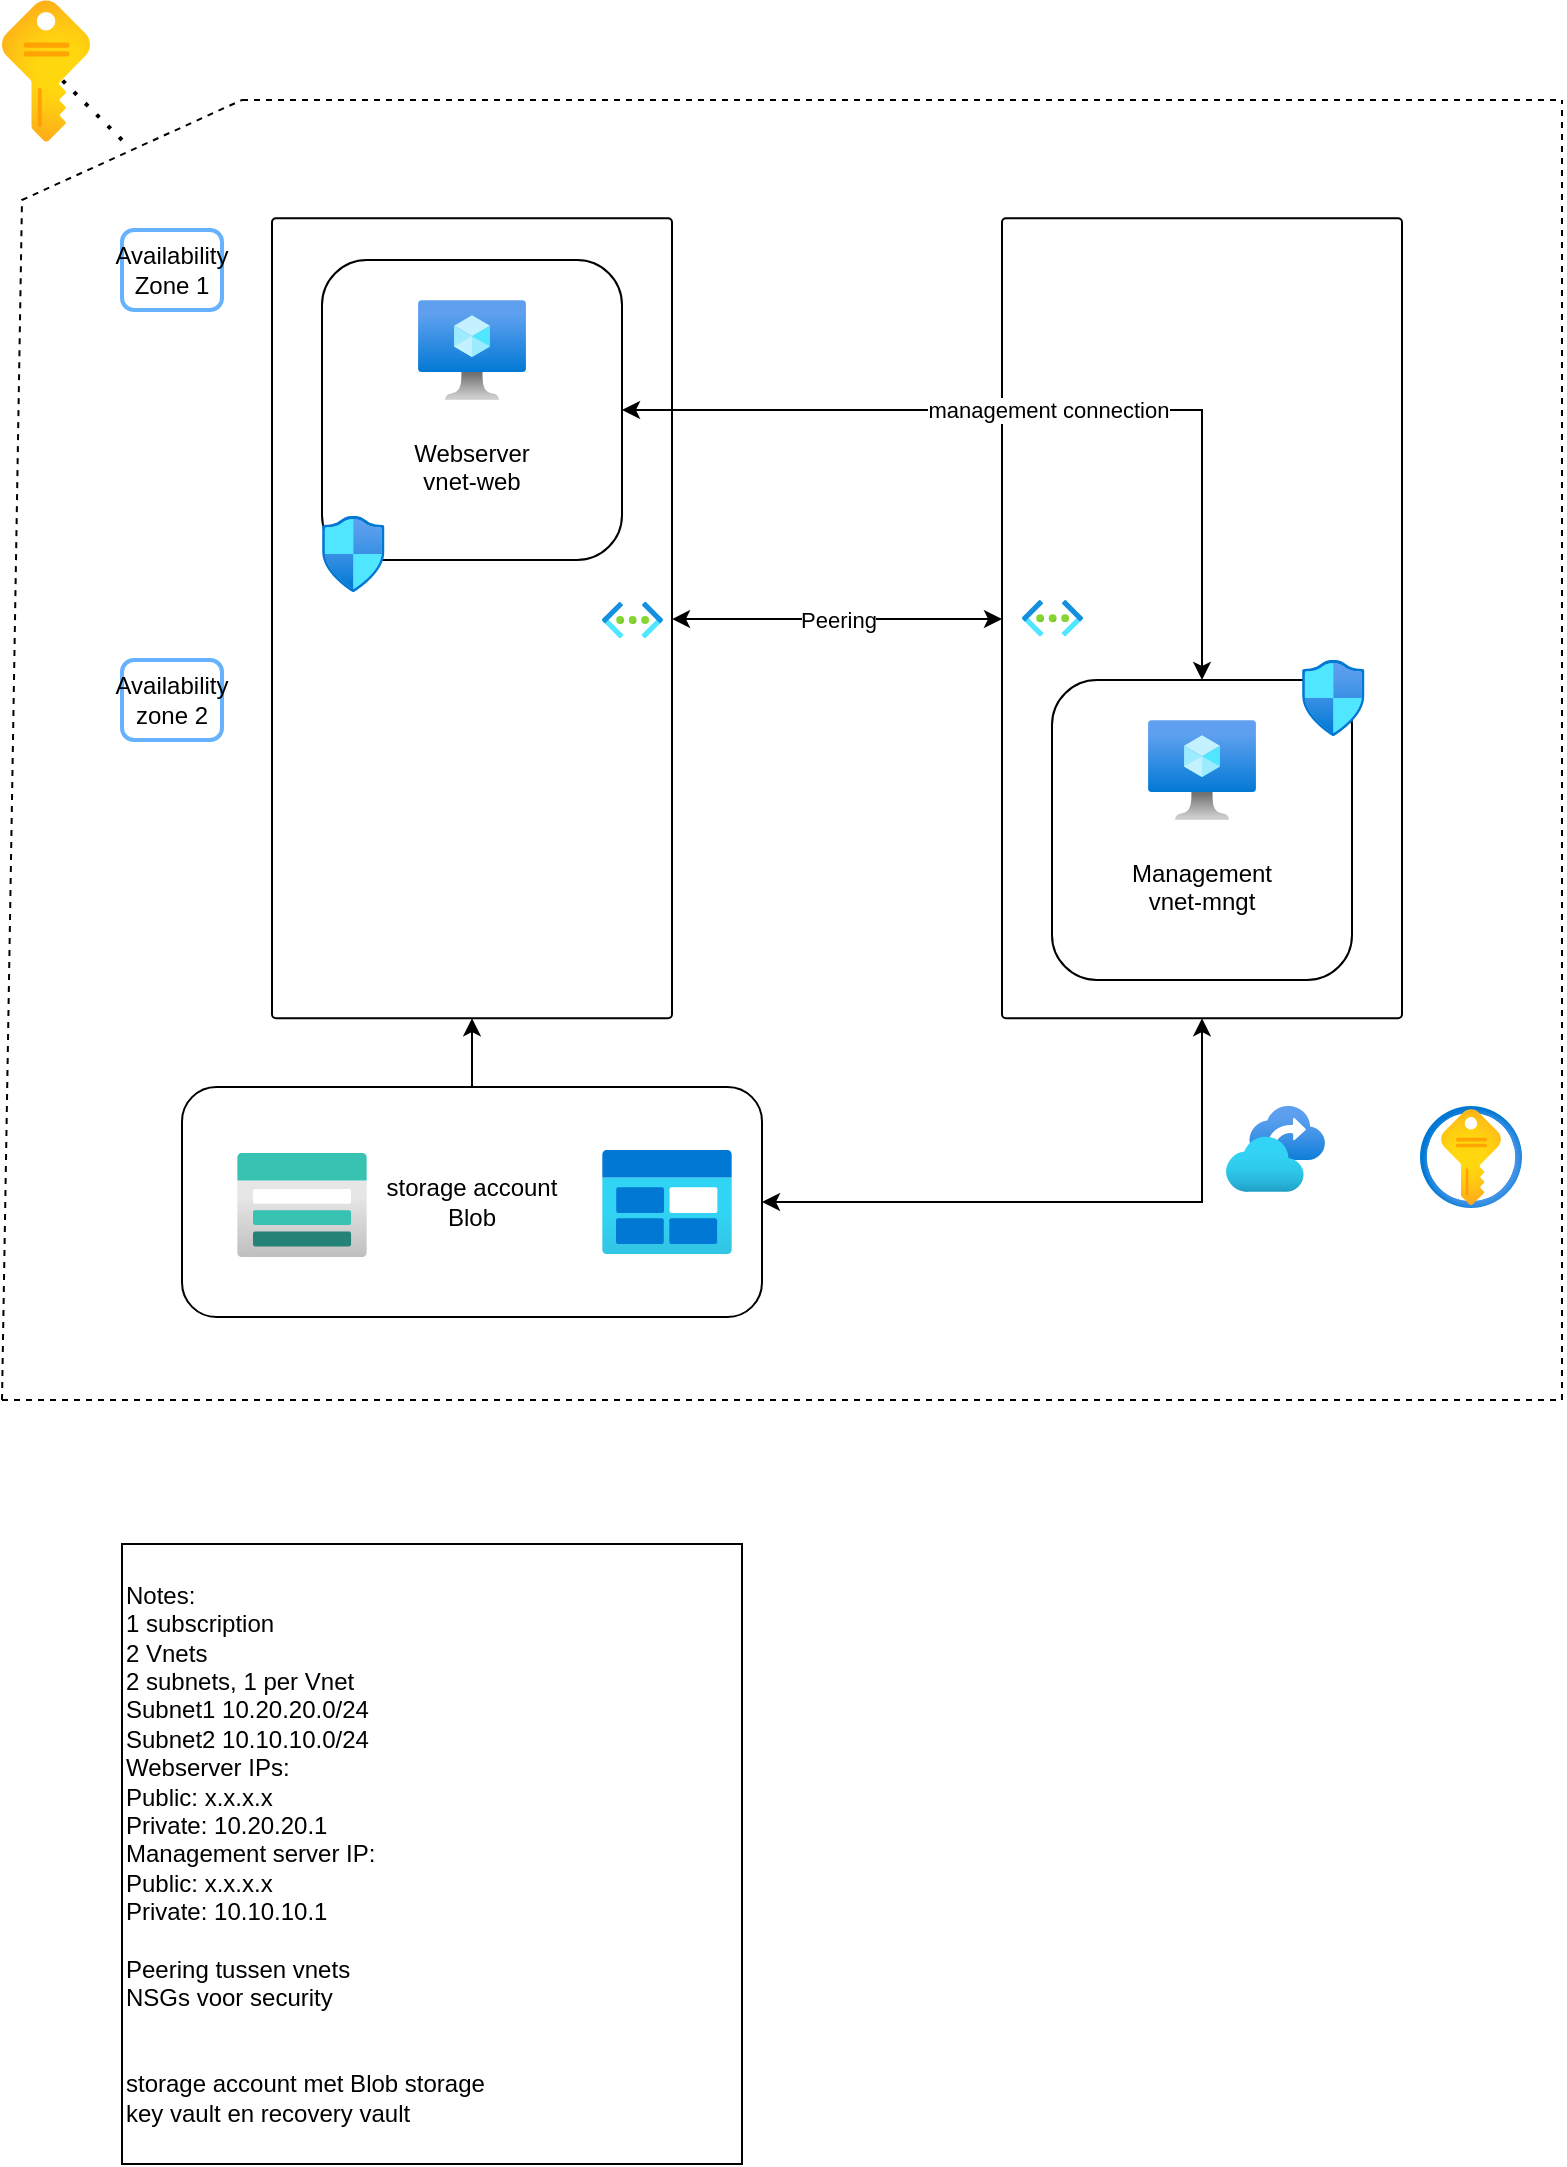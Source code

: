 <mxfile version="21.6.8" type="device">
  <diagram name="Pagina-1" id="UoyJ0l-6ss4mj00balDl">
    <mxGraphModel dx="1562" dy="822" grid="1" gridSize="10" guides="1" tooltips="1" connect="1" arrows="1" fold="1" page="1" pageScale="1" pageWidth="827" pageHeight="1169" math="0" shadow="0">
      <root>
        <mxCell id="0" />
        <mxCell id="1" parent="0" />
        <mxCell id="KK85A-Czj-PDCO1rTAJK-1" value="" style="endArrow=none;dashed=1;html=1;rounded=0;" edge="1" parent="1">
          <mxGeometry width="50" height="50" relative="1" as="geometry">
            <mxPoint x="20" y="710" as="sourcePoint" />
            <mxPoint x="140" y="60" as="targetPoint" />
            <Array as="points">
              <mxPoint x="30" y="110" />
            </Array>
          </mxGeometry>
        </mxCell>
        <mxCell id="KK85A-Czj-PDCO1rTAJK-2" value="" style="endArrow=none;dashed=1;html=1;rounded=0;" edge="1" parent="1">
          <mxGeometry width="50" height="50" relative="1" as="geometry">
            <mxPoint x="20" y="710" as="sourcePoint" />
            <mxPoint x="800" y="60" as="targetPoint" />
            <Array as="points">
              <mxPoint x="800" y="710" />
            </Array>
          </mxGeometry>
        </mxCell>
        <mxCell id="KK85A-Czj-PDCO1rTAJK-3" value="" style="endArrow=none;dashed=1;html=1;rounded=0;" edge="1" parent="1">
          <mxGeometry width="50" height="50" relative="1" as="geometry">
            <mxPoint x="140" y="60" as="sourcePoint" />
            <mxPoint x="800" y="60" as="targetPoint" />
            <Array as="points">
              <mxPoint x="380" y="60" />
            </Array>
          </mxGeometry>
        </mxCell>
        <mxCell id="KK85A-Czj-PDCO1rTAJK-6" value="Vnet1" style="rounded=1;whiteSpace=wrap;html=1;fillColor=#FFFFFF;strokeColor=#000000;gradientColor=none;arcSize=1;fontColor=#FFFFFF;" vertex="1" parent="1">
          <mxGeometry x="155" y="119.11" width="200" height="400" as="geometry" />
        </mxCell>
        <mxCell id="KK85A-Czj-PDCO1rTAJK-10" value="Peering" style="edgeStyle=orthogonalEdgeStyle;rounded=0;orthogonalLoop=1;jettySize=auto;html=1;exitX=0;exitY=0.5;exitDx=0;exitDy=0;entryX=1;entryY=0.5;entryDx=0;entryDy=0;endArrow=classic;endFill=1;startArrow=classic;startFill=1;strokeColor=#000000;" edge="1" parent="1">
          <mxGeometry relative="1" as="geometry">
            <mxPoint x="520" y="319.51" as="sourcePoint" />
            <mxPoint x="355" y="319.51" as="targetPoint" />
            <Array as="points">
              <mxPoint x="412.25" y="319.51" />
              <mxPoint x="412.25" y="319.51" />
            </Array>
          </mxGeometry>
        </mxCell>
        <mxCell id="KK85A-Czj-PDCO1rTAJK-7" value="Vnet2" style="rounded=1;whiteSpace=wrap;html=1;fillColor=#FFFFFF;arcSize=1;fontColor=#FFFFFF;" vertex="1" parent="1">
          <mxGeometry x="520" y="119.11" width="200" height="400" as="geometry" />
        </mxCell>
        <mxCell id="KK85A-Czj-PDCO1rTAJK-34" value="" style="edgeStyle=orthogonalEdgeStyle;rounded=0;orthogonalLoop=1;jettySize=auto;html=1;" edge="1" parent="1" source="KK85A-Czj-PDCO1rTAJK-8" target="KK85A-Czj-PDCO1rTAJK-6">
          <mxGeometry relative="1" as="geometry" />
        </mxCell>
        <mxCell id="KK85A-Czj-PDCO1rTAJK-35" style="edgeStyle=orthogonalEdgeStyle;rounded=0;orthogonalLoop=1;jettySize=auto;html=1;entryX=0.5;entryY=1;entryDx=0;entryDy=0;startArrow=classic;startFill=1;" edge="1" parent="1" source="KK85A-Czj-PDCO1rTAJK-8" target="KK85A-Czj-PDCO1rTAJK-7">
          <mxGeometry relative="1" as="geometry" />
        </mxCell>
        <mxCell id="KK85A-Czj-PDCO1rTAJK-8" value="storage account&lt;br&gt;Blob" style="rounded=1;whiteSpace=wrap;html=1;" vertex="1" parent="1">
          <mxGeometry x="110" y="553.5" width="290" height="115" as="geometry" />
        </mxCell>
        <mxCell id="KK85A-Czj-PDCO1rTAJK-30" value="management connection" style="edgeStyle=orthogonalEdgeStyle;rounded=0;orthogonalLoop=1;jettySize=auto;html=1;startArrow=classic;startFill=1;" edge="1" parent="1" source="KK85A-Czj-PDCO1rTAJK-13" target="KK85A-Czj-PDCO1rTAJK-14">
          <mxGeometry relative="1" as="geometry" />
        </mxCell>
        <mxCell id="KK85A-Czj-PDCO1rTAJK-13" value="&lt;br&gt;&lt;br&gt;&lt;br&gt;&lt;br&gt;Webserver&lt;br&gt;vnet-web" style="rounded=1;whiteSpace=wrap;html=1;" vertex="1" parent="1">
          <mxGeometry x="180" y="140" width="150" height="150" as="geometry" />
        </mxCell>
        <mxCell id="KK85A-Czj-PDCO1rTAJK-14" value="&lt;br&gt;&lt;br&gt;&lt;br&gt;&lt;br&gt;Management&lt;br&gt;vnet-mngt" style="rounded=1;whiteSpace=wrap;html=1;" vertex="1" parent="1">
          <mxGeometry x="545" y="350" width="150" height="150" as="geometry" />
        </mxCell>
        <mxCell id="KK85A-Czj-PDCO1rTAJK-15" value="Notes:&lt;br&gt;1 subscription&lt;br&gt;2 Vnets&lt;br&gt;2 subnets, 1 per Vnet&lt;br&gt;Subnet1 10.20.20.0/24&amp;nbsp;&lt;br&gt;Subnet2 10.10.10.0/24&amp;nbsp;&lt;br&gt;Webserver IPs:&lt;br&gt;Public: x.x.x.x&amp;nbsp;&lt;br&gt;Private: 10.20.20.1&lt;br&gt;Management server IP:&lt;br&gt;Public: x.x.x.x&lt;br&gt;Private: 10.10.10.1&lt;br&gt;&lt;br&gt;Peering tussen vnets&lt;br&gt;NSGs voor security&lt;br&gt;&lt;br&gt;&lt;br&gt;storage account met Blob storage&lt;br&gt;key vault en recovery vault&lt;br&gt;" style="whiteSpace=wrap;html=1;aspect=fixed;align=left;" vertex="1" parent="1">
          <mxGeometry x="80" y="782" width="310" height="310" as="geometry" />
        </mxCell>
        <mxCell id="KK85A-Czj-PDCO1rTAJK-18" value="" style="image;aspect=fixed;html=1;points=[];align=center;fontSize=12;image=img/lib/azure2/compute/Virtual_Machine.svg;" vertex="1" parent="1">
          <mxGeometry x="593.05" y="370" width="53.91" height="50" as="geometry" />
        </mxCell>
        <mxCell id="KK85A-Czj-PDCO1rTAJK-19" value="Availability Zone 1" style="rounded=1;whiteSpace=wrap;html=1;fillColor=none;strokeColor=#66B2FF;strokeWidth=2;collapsible=1;" vertex="1" collapsed="1" parent="1">
          <mxGeometry x="80" y="125" width="50" height="40" as="geometry">
            <mxRectangle x="80" y="125" width="700" height="180" as="alternateBounds" />
          </mxGeometry>
        </mxCell>
        <mxCell id="KK85A-Czj-PDCO1rTAJK-20" value="Availability zone 2" style="rounded=1;whiteSpace=wrap;html=1;fillColor=none;strokeColor=#66B2FF;strokeWidth=2;backgroundOutline=0;collapsible=1;" vertex="1" collapsed="1" parent="1">
          <mxGeometry x="80" y="340" width="50" height="40" as="geometry">
            <mxRectangle x="80" y="340" width="700" height="170" as="alternateBounds" />
          </mxGeometry>
        </mxCell>
        <mxCell id="KK85A-Czj-PDCO1rTAJK-16" value="" style="image;aspect=fixed;html=1;points=[];align=center;fontSize=12;image=img/lib/azure2/compute/Virtual_Machine.svg;" vertex="1" parent="1">
          <mxGeometry x="228.05" y="160" width="53.91" height="50" as="geometry" />
        </mxCell>
        <mxCell id="KK85A-Czj-PDCO1rTAJK-21" value="" style="endArrow=none;dashed=1;html=1;dashPattern=1 3;strokeWidth=2;rounded=0;" edge="1" parent="1">
          <mxGeometry width="50" height="50" relative="1" as="geometry">
            <mxPoint x="80" y="80" as="sourcePoint" />
            <mxPoint x="40" y="40" as="targetPoint" />
          </mxGeometry>
        </mxCell>
        <mxCell id="KK85A-Czj-PDCO1rTAJK-22" value="" style="image;aspect=fixed;html=1;points=[];align=center;fontSize=12;image=img/lib/azure2/general/Subscriptions.svg;" vertex="1" parent="1">
          <mxGeometry x="20" y="10" width="44" height="71" as="geometry" />
        </mxCell>
        <mxCell id="KK85A-Czj-PDCO1rTAJK-24" value="" style="image;aspect=fixed;html=1;points=[];align=center;fontSize=12;image=img/lib/azure2/networking/Virtual_Networks.svg;" vertex="1" parent="1">
          <mxGeometry x="320" y="310.9" width="30.5" height="18.21" as="geometry" />
        </mxCell>
        <mxCell id="KK85A-Czj-PDCO1rTAJK-25" value="" style="image;aspect=fixed;html=1;points=[];align=center;fontSize=12;image=img/lib/azure2/networking/Virtual_Networks.svg;" vertex="1" parent="1">
          <mxGeometry x="530" y="310.01" width="30.5" height="18.21" as="geometry" />
        </mxCell>
        <mxCell id="KK85A-Czj-PDCO1rTAJK-26" value="" style="image;aspect=fixed;html=1;points=[];align=center;fontSize=12;image=img/lib/azure2/storage/Storage_Accounts.svg;" vertex="1" parent="1">
          <mxGeometry x="137.5" y="586.5" width="65" height="52" as="geometry" />
        </mxCell>
        <mxCell id="KK85A-Czj-PDCO1rTAJK-27" value="" style="image;aspect=fixed;html=1;points=[];align=center;fontSize=12;image=img/lib/azure2/general/Blob_Block.svg;" vertex="1" parent="1">
          <mxGeometry x="320" y="585" width="65" height="52" as="geometry" />
        </mxCell>
        <mxCell id="KK85A-Czj-PDCO1rTAJK-31" value="" style="image;aspect=fixed;html=1;points=[];align=center;fontSize=12;image=img/lib/azure2/security/Key_Vaults.svg;" vertex="1" parent="1">
          <mxGeometry x="729" y="563" width="51" height="51" as="geometry" />
        </mxCell>
        <mxCell id="KK85A-Czj-PDCO1rTAJK-32" value="" style="image;aspect=fixed;html=1;points=[];align=center;fontSize=12;image=img/lib/azure2/networking/Network_Security_Groups.svg;" vertex="1" parent="1">
          <mxGeometry x="180" y="268" width="31.29" height="38" as="geometry" />
        </mxCell>
        <mxCell id="KK85A-Czj-PDCO1rTAJK-33" value="" style="image;aspect=fixed;html=1;points=[];align=center;fontSize=12;image=img/lib/azure2/networking/Network_Security_Groups.svg;" vertex="1" parent="1">
          <mxGeometry x="670" y="340" width="31.29" height="38" as="geometry" />
        </mxCell>
        <mxCell id="KK85A-Czj-PDCO1rTAJK-36" value="" style="image;aspect=fixed;html=1;points=[];align=center;fontSize=12;image=img/lib/azure2/storage/Recovery_Services_Vaults.svg;" vertex="1" parent="1">
          <mxGeometry x="632" y="563" width="49.45" height="43" as="geometry" />
        </mxCell>
      </root>
    </mxGraphModel>
  </diagram>
</mxfile>
